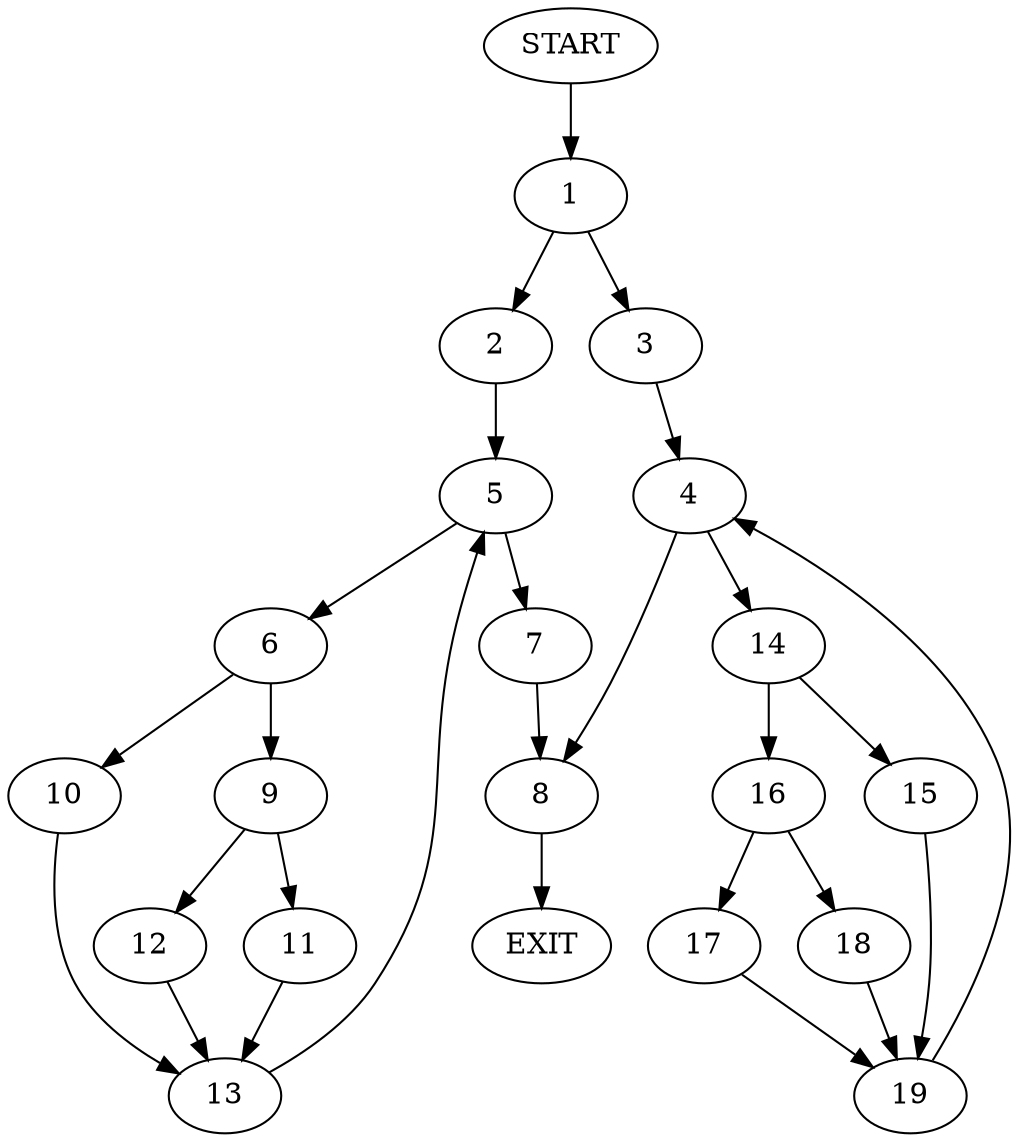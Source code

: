digraph {
0 [label="START"]
20 [label="EXIT"]
0 -> 1
1 -> 2
1 -> 3
3 -> 4
2 -> 5
5 -> 6
5 -> 7
7 -> 8
6 -> 9
6 -> 10
9 -> 11
9 -> 12
10 -> 13
13 -> 5
11 -> 13
12 -> 13
8 -> 20
4 -> 14
4 -> 8
14 -> 15
14 -> 16
16 -> 17
16 -> 18
15 -> 19
19 -> 4
17 -> 19
18 -> 19
}
